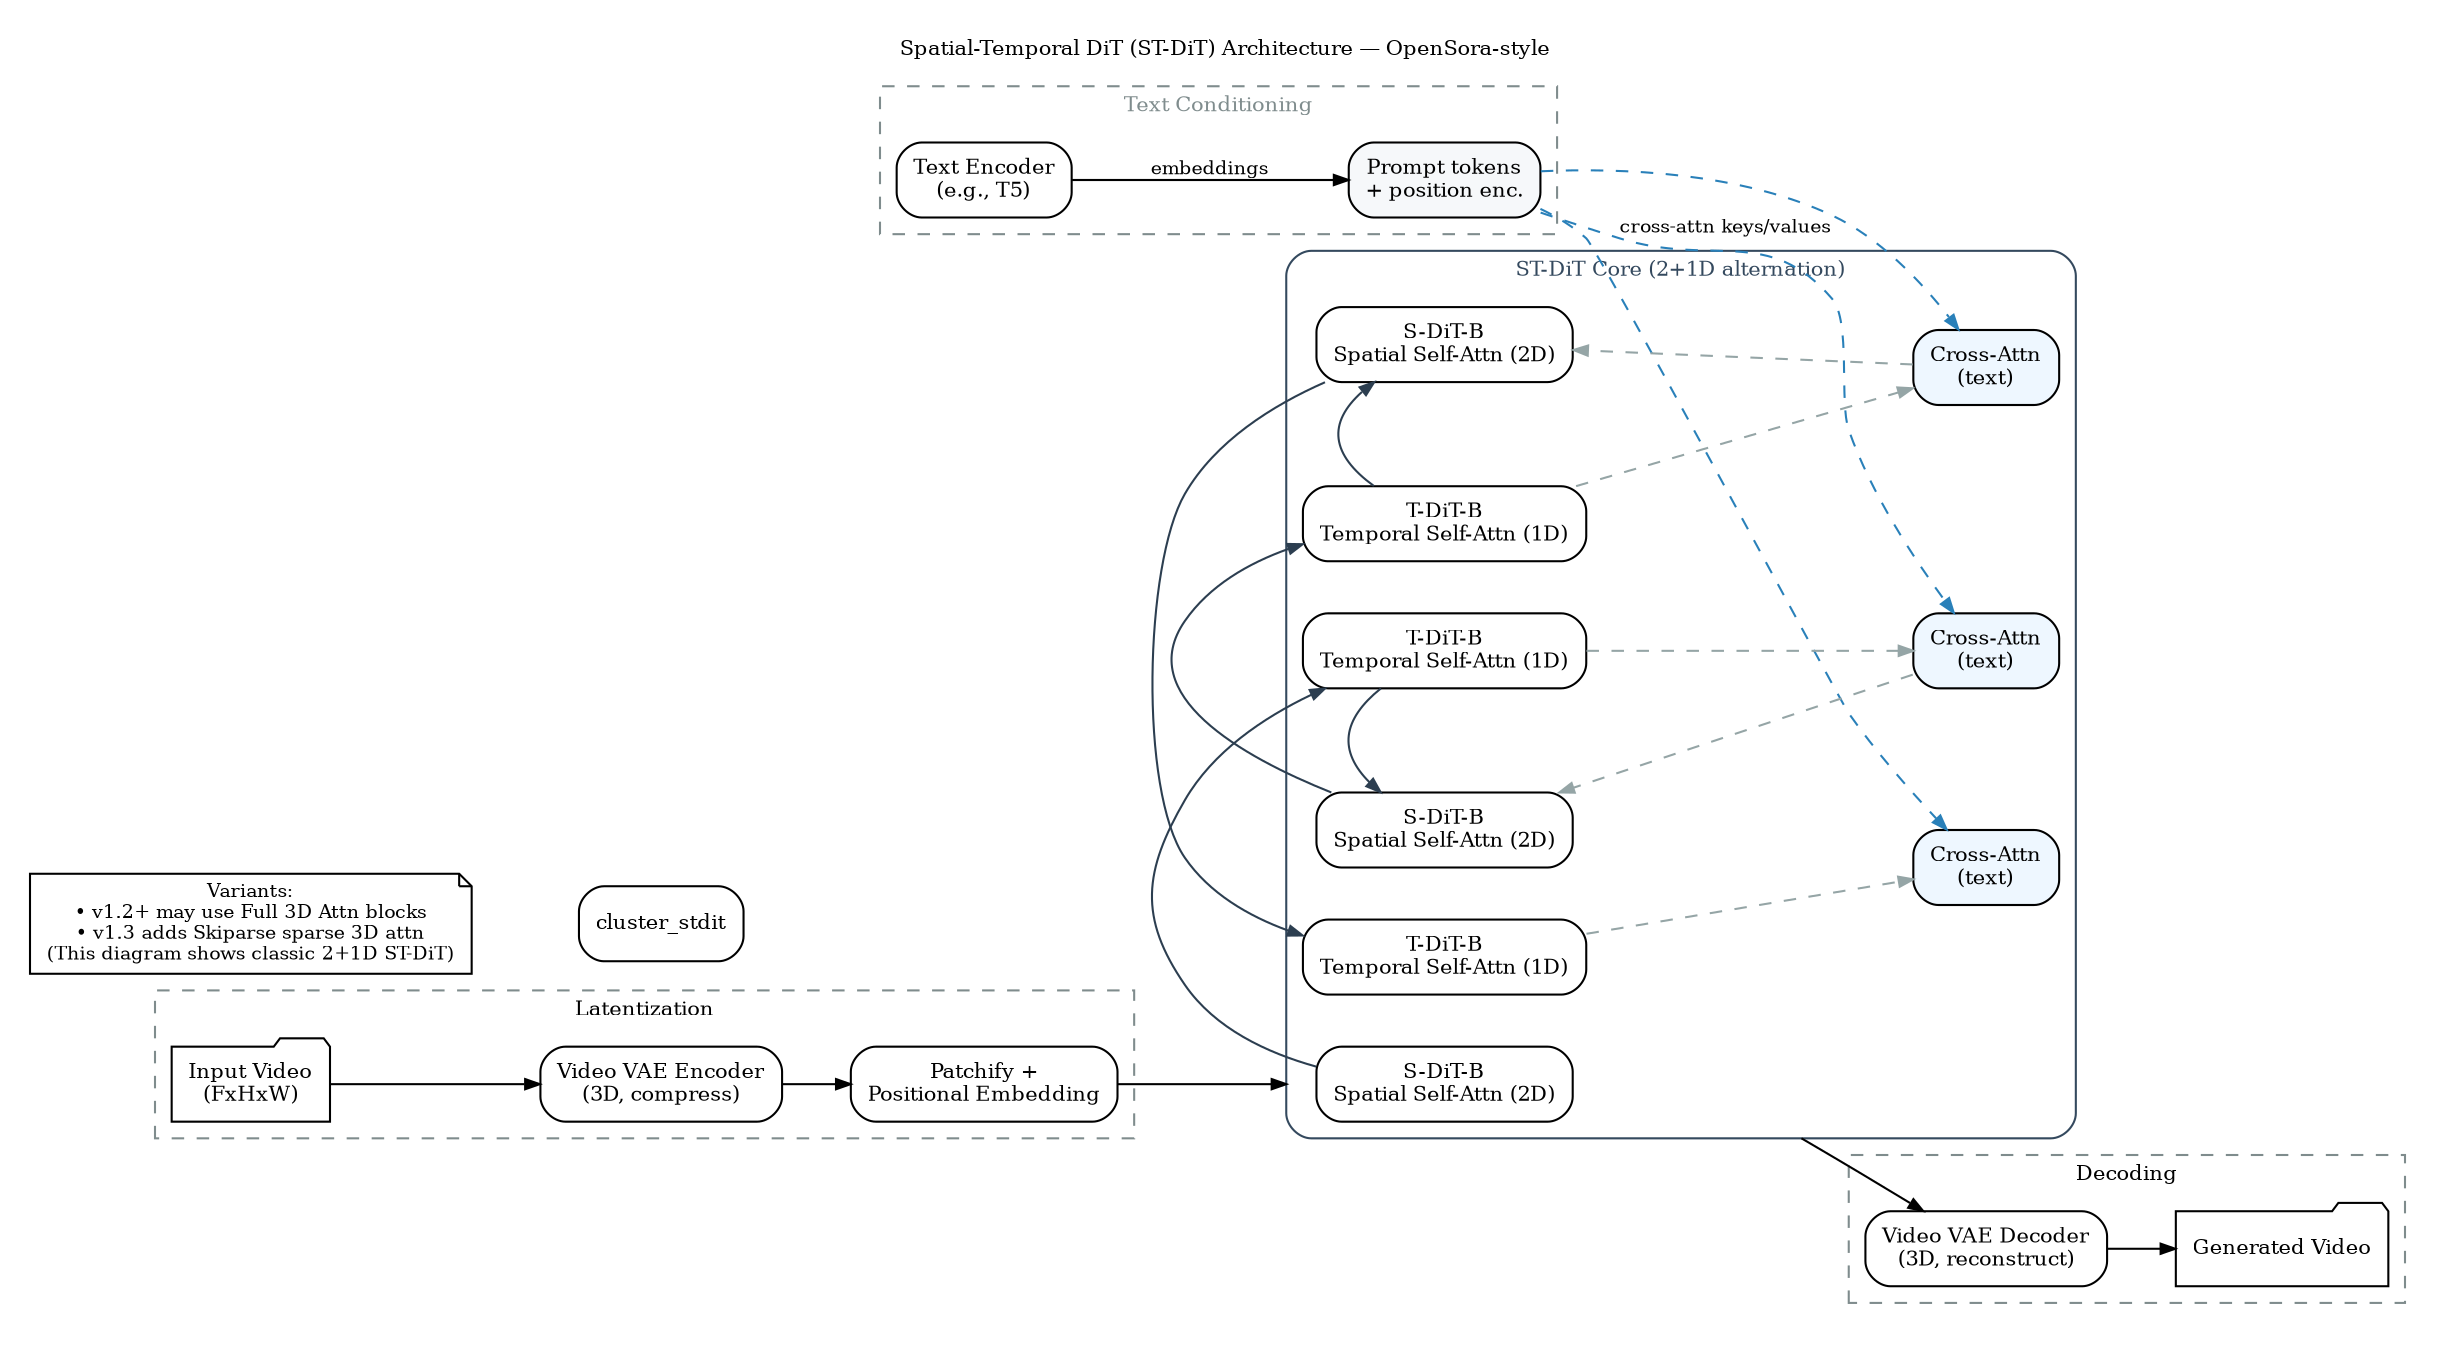 digraph G {
  graph [
    rankdir=LR
    compound=true
    fontsize=10
    labelloc=t
    label="Spatial-Temporal DiT (ST-DiT) Architecture — OpenSora-style"
    pad="0.2"
    nodesep="0.35"
    ranksep="0.45"
  ]

  node [shape=box style=rounded fontsize=10]
  edge [fontsize=9 arrowsize=0.7]

  // Text side lane
  subgraph cluster_text {
    label="Text Conditioning"
    style=dashed
    color="#7f8c8d"
    fontcolor="#7f8c8d"
    text_enc [label="Text Encoder\n(e.g., T5)"]
    txt_tokens [label="Prompt tokens\n+ position enc.", shape=box, style="rounded,filled", fillcolor="#f6f8fa"]
    text_enc -> txt_tokens [label="embeddings"]
  }

  // Data path: VAE encode -> patchify -> ST-DiT -> VAE decode
  subgraph cluster_data_in {
    label="Latentization"
    style=dashed
    color="#7f8c8d"
    video_in [label="Input Video\n(FxHxW)", shape=folder]
    vae_enc [label="Video VAE Encoder\n(3D, compress)"]
    patchify [label="Patchify +\nPositional Embedding"]
    video_in -> vae_enc -> patchify
  }

  // ST-DiT core: alternate Spatial and Temporal blocks with Cross-Attn
  subgraph cluster_stdit {
    label="ST-DiT Core (2+1D alternation)"
    style=rounded
    color="#34495e"
    fontcolor="#34495e"
    node [shape=box style="rounded,filled" fillcolor="#ffffff"]

    // show 6 blocks: S-T-S-T-S-T
    S1 [label="S-DiT-B\nSpatial Self-Attn (2D)"]
    T1 [label="T-DiT-B\nTemporal Self-Attn (1D)"]
    S2 [label="S-DiT-B\nSpatial Self-Attn (2D)"]
    T2 [label="T-DiT-B\nTemporal Self-Attn (1D)"]
    S3 [label="S-DiT-B\nSpatial Self-Attn (2D)"]
    T3 [label="T-DiT-B\nTemporal Self-Attn (1D)"]

    // cross-attn adapters inside blocks
  CA1 [label="Cross-Attn\n(text)" shape=box style="rounded,filled" fillcolor="#eef7ff"]
  CA2 [label="Cross-Attn\n(text)" shape=box style="rounded,filled" fillcolor="#eef7ff"]
  CA3 [label="Cross-Attn\n(text)" shape=box style="rounded,filled" fillcolor="#eef7ff"]

    // arrange ranks
    {rank=same; S1 -> T1 -> S2 -> T2 -> S3 -> T3 [style=invis]}

    // wire spatial/temporal blocks sequentially
    S1 -> T1 -> S2 -> T2 -> S3 -> T3 [color="#2c3e50"]

    // position cross-attn after temporal blocks (typical in ST-DiT)
    T1 -> CA1 -> S2 [color="#95a5a6" style=dashed]
    T2 -> CA2 -> S3 [color="#95a5a6" style=dashed]
    T3 -> CA3 [color="#95a5a6" style=dashed]
  }

  subgraph cluster_data_out {
    label="Decoding"
    style=dashed
    color="#7f8c8d"
    vae_dec [label="Video VAE Decoder\n(3D, reconstruct)"]
    video_out [label="Generated Video", shape=folder]
    vae_dec -> video_out
  }

  // main flow between clusters
  patchify -> S1 [lhead=cluster_stdit]
  T3 -> vae_dec [ltail=cluster_stdit]

  // connect text tokens to every Cross-Attn (single summarized edge using cluster)
  txt_tokens -> CA1 [style=dashed color="#2980b9" label="cross-attn keys/values"]
  txt_tokens -> CA2 [style=dashed color="#2980b9"]
  txt_tokens -> CA3 [style=dashed color="#2980b9"]

  // optional note about variants
  note [shape=note fontsize=9 label="Variants:\n• v1.2+ may use Full 3D Attn blocks\n• v1.3 adds Skiparse sparse 3D attn\n(This diagram shows classic 2+1D ST-DiT)"]
  note -> cluster_stdit [style=invis]
}
